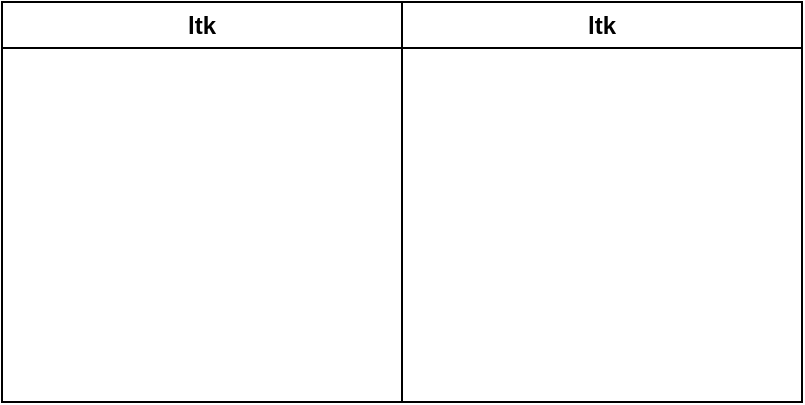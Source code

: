 <mxfile version="22.1.11" type="github">
  <diagram name="第 1 页" id="6-Rnt8kSzRVLFlXJ6Ax5">
    <mxGraphModel dx="1294" dy="577" grid="1" gridSize="10" guides="1" tooltips="1" connect="1" arrows="1" fold="1" page="1" pageScale="1" pageWidth="10000" pageHeight="100000" math="0" shadow="0">
      <root>
        <mxCell id="0" />
        <mxCell id="1" parent="0" />
        <mxCell id="JDs-eVqW2KSuo9xiijql-1" value="ltk" style="swimlane;whiteSpace=wrap;html=1;" vertex="1" parent="1">
          <mxGeometry x="250" y="90" width="200" height="200" as="geometry" />
        </mxCell>
        <mxCell id="JDs-eVqW2KSuo9xiijql-4" value="ltk" style="swimlane;whiteSpace=wrap;html=1;" vertex="1" parent="1">
          <mxGeometry x="450" y="90" width="200" height="200" as="geometry" />
        </mxCell>
      </root>
    </mxGraphModel>
  </diagram>
</mxfile>
